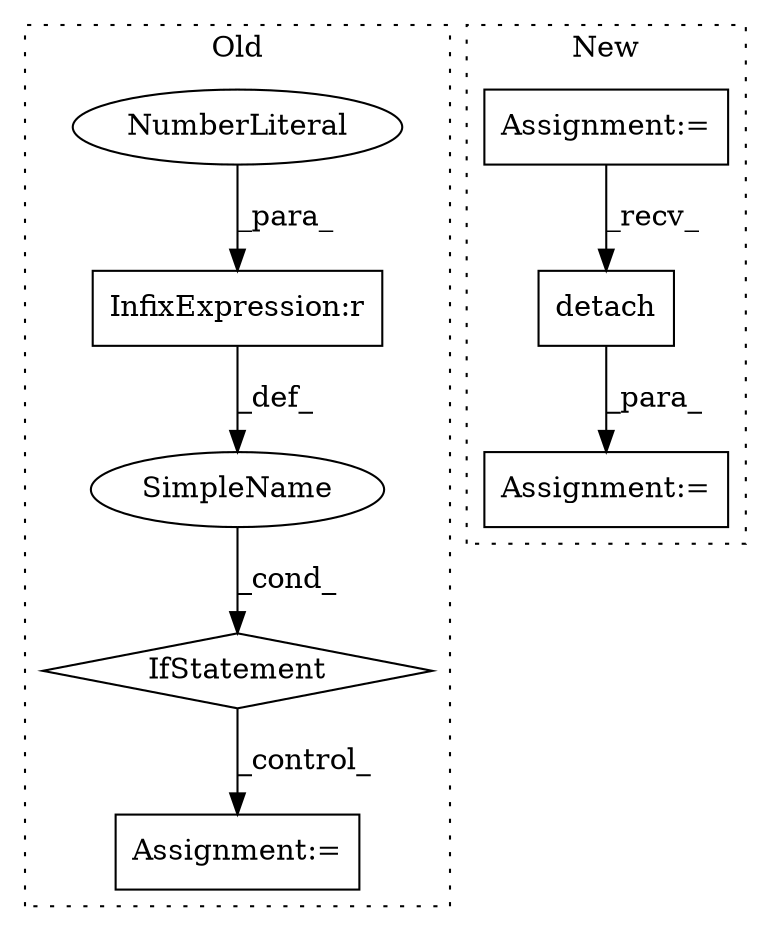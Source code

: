 digraph G {
subgraph cluster0 {
1 [label="IfStatement" a="25" s="7791,7847" l="4,2" shape="diamond"];
3 [label="Assignment:=" a="7" s="7865" l="1" shape="box"];
4 [label="SimpleName" a="42" s="" l="" shape="ellipse"];
6 [label="InfixExpression:r" a="27" s="7816" l="3" shape="box"];
8 [label="NumberLiteral" a="34" s="7819" l="1" shape="ellipse"];
label = "Old";
style="dotted";
}
subgraph cluster1 {
2 [label="detach" a="32" s="7197" l="8" shape="box"];
5 [label="Assignment:=" a="7" s="7173" l="1" shape="box"];
7 [label="Assignment:=" a="7" s="7108" l="1" shape="box"];
label = "New";
style="dotted";
}
1 -> 3 [label="_control_"];
2 -> 5 [label="_para_"];
4 -> 1 [label="_cond_"];
6 -> 4 [label="_def_"];
7 -> 2 [label="_recv_"];
8 -> 6 [label="_para_"];
}